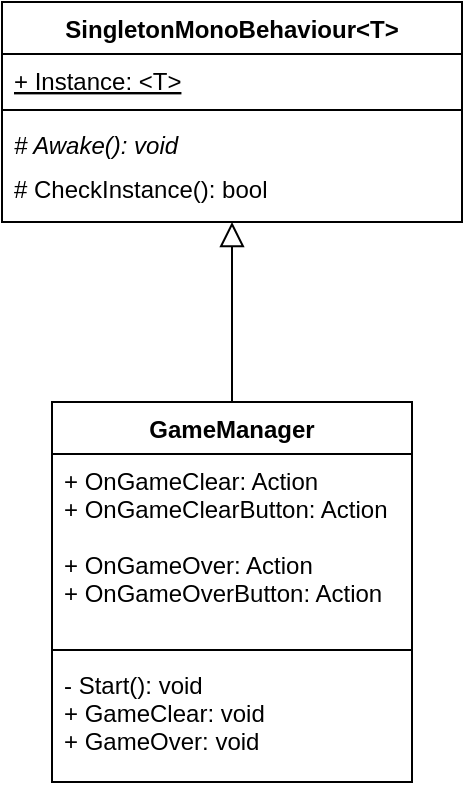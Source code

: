 <mxfile version="20.5.0" type="github">
  <diagram id="C5RBs43oDa-KdzZeNtuy" name="Page-1">
    <mxGraphModel dx="813" dy="431" grid="1" gridSize="10" guides="1" tooltips="1" connect="1" arrows="1" fold="1" page="1" pageScale="1" pageWidth="827" pageHeight="1169" math="0" shadow="0">
      <root>
        <mxCell id="WIyWlLk6GJQsqaUBKTNV-0" />
        <mxCell id="WIyWlLk6GJQsqaUBKTNV-1" parent="WIyWlLk6GJQsqaUBKTNV-0" />
        <mxCell id="6-wqXmz6b1XW5F9DF1cr-30" style="edgeStyle=none;rounded=0;orthogonalLoop=1;jettySize=auto;html=1;strokeWidth=1;startArrow=none;startFill=0;endArrow=block;endFill=0;endSize=10;" edge="1" parent="WIyWlLk6GJQsqaUBKTNV-1" source="6-wqXmz6b1XW5F9DF1cr-10" target="6-wqXmz6b1XW5F9DF1cr-14">
          <mxGeometry relative="1" as="geometry" />
        </mxCell>
        <mxCell id="6-wqXmz6b1XW5F9DF1cr-10" value="GameManager" style="swimlane;fontStyle=1;align=center;verticalAlign=top;childLayout=stackLayout;horizontal=1;startSize=26;horizontalStack=0;resizeParent=1;resizeParentMax=0;resizeLast=0;collapsible=1;marginBottom=0;" vertex="1" parent="WIyWlLk6GJQsqaUBKTNV-1">
          <mxGeometry x="285" y="240" width="180" height="190" as="geometry" />
        </mxCell>
        <mxCell id="6-wqXmz6b1XW5F9DF1cr-11" value="+ OnGameClear: Action&#xa;+ OnGameClearButton: Action&#xa;&#xa;+ OnGameOver: Action&#xa;+ OnGameOverButton: Action" style="text;strokeColor=none;fillColor=none;align=left;verticalAlign=top;spacingLeft=4;spacingRight=4;overflow=hidden;rotatable=0;points=[[0,0.5],[1,0.5]];portConstraint=eastwest;" vertex="1" parent="6-wqXmz6b1XW5F9DF1cr-10">
          <mxGeometry y="26" width="180" height="94" as="geometry" />
        </mxCell>
        <mxCell id="6-wqXmz6b1XW5F9DF1cr-12" value="" style="line;strokeWidth=1;fillColor=none;align=left;verticalAlign=middle;spacingTop=-1;spacingLeft=3;spacingRight=3;rotatable=0;labelPosition=right;points=[];portConstraint=eastwest;strokeColor=inherit;" vertex="1" parent="6-wqXmz6b1XW5F9DF1cr-10">
          <mxGeometry y="120" width="180" height="8" as="geometry" />
        </mxCell>
        <mxCell id="6-wqXmz6b1XW5F9DF1cr-13" value="- Start(): void&#xa;+ GameClear: void&#xa;+ GameOver: void&#xa;" style="text;strokeColor=none;fillColor=none;align=left;verticalAlign=top;spacingLeft=4;spacingRight=4;overflow=hidden;rotatable=0;points=[[0,0.5],[1,0.5]];portConstraint=eastwest;" vertex="1" parent="6-wqXmz6b1XW5F9DF1cr-10">
          <mxGeometry y="128" width="180" height="62" as="geometry" />
        </mxCell>
        <mxCell id="6-wqXmz6b1XW5F9DF1cr-14" value="SingletonMonoBehaviour&lt;T&gt;" style="swimlane;fontStyle=1;align=center;verticalAlign=middle;childLayout=stackLayout;horizontal=1;startSize=26;horizontalStack=0;resizeParent=1;resizeParentMax=0;resizeLast=0;collapsible=1;marginBottom=0;" vertex="1" parent="WIyWlLk6GJQsqaUBKTNV-1">
          <mxGeometry x="260" y="40" width="230" height="110" as="geometry" />
        </mxCell>
        <mxCell id="6-wqXmz6b1XW5F9DF1cr-15" value="+ Instance: &lt;T&gt;" style="text;strokeColor=none;fillColor=none;align=left;verticalAlign=top;spacingLeft=4;spacingRight=4;overflow=hidden;rotatable=0;points=[[0,0.5],[1,0.5]];portConstraint=eastwest;fontStyle=4" vertex="1" parent="6-wqXmz6b1XW5F9DF1cr-14">
          <mxGeometry y="26" width="230" height="24" as="geometry" />
        </mxCell>
        <mxCell id="6-wqXmz6b1XW5F9DF1cr-16" value="" style="line;strokeWidth=1;fillColor=none;align=left;verticalAlign=middle;spacingTop=-1;spacingLeft=3;spacingRight=3;rotatable=0;labelPosition=right;points=[];portConstraint=eastwest;strokeColor=inherit;" vertex="1" parent="6-wqXmz6b1XW5F9DF1cr-14">
          <mxGeometry y="50" width="230" height="8" as="geometry" />
        </mxCell>
        <mxCell id="6-wqXmz6b1XW5F9DF1cr-17" value="# Awake(): void" style="text;strokeColor=none;fillColor=none;align=left;verticalAlign=top;spacingLeft=4;spacingRight=4;overflow=hidden;rotatable=0;points=[[0,0.5],[1,0.5]];portConstraint=eastwest;fontStyle=2;horizontal=1;labelBackgroundColor=none;" vertex="1" parent="6-wqXmz6b1XW5F9DF1cr-14">
          <mxGeometry y="58" width="230" height="22" as="geometry" />
        </mxCell>
        <mxCell id="6-wqXmz6b1XW5F9DF1cr-18" value="# CheckInstance(): bool" style="text;strokeColor=none;fillColor=none;align=left;verticalAlign=top;spacingLeft=4;spacingRight=4;overflow=hidden;rotatable=0;points=[[0,0.5],[1,0.5]];portConstraint=eastwest;fontStyle=0;horizontal=1;labelBackgroundColor=none;" vertex="1" parent="6-wqXmz6b1XW5F9DF1cr-14">
          <mxGeometry y="80" width="230" height="30" as="geometry" />
        </mxCell>
      </root>
    </mxGraphModel>
  </diagram>
</mxfile>
